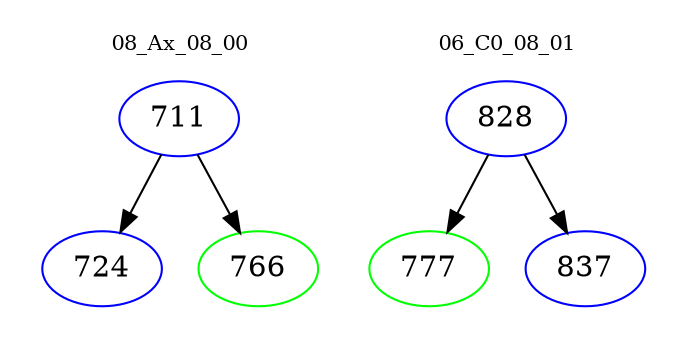 digraph{
subgraph cluster_0 {
color = white
label = "08_Ax_08_00";
fontsize=10;
T0_711 [label="711", color="blue"]
T0_711 -> T0_724 [color="black"]
T0_724 [label="724", color="blue"]
T0_711 -> T0_766 [color="black"]
T0_766 [label="766", color="green"]
}
subgraph cluster_1 {
color = white
label = "06_C0_08_01";
fontsize=10;
T1_828 [label="828", color="blue"]
T1_828 -> T1_777 [color="black"]
T1_777 [label="777", color="green"]
T1_828 -> T1_837 [color="black"]
T1_837 [label="837", color="blue"]
}
}
